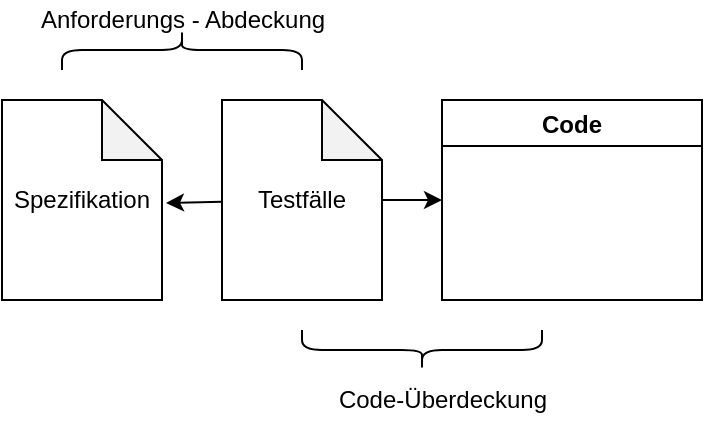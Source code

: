 <mxfile>
    <diagram id="4foMlmh3nkvHZc6sXTb0" name="Seite-1">
        <mxGraphModel dx="564" dy="545" grid="1" gridSize="10" guides="1" tooltips="1" connect="1" arrows="1" fold="1" page="1" pageScale="1" pageWidth="827" pageHeight="1169" math="0" shadow="0">
            <root>
                <mxCell id="0"/>
                <mxCell id="1" parent="0"/>
                <mxCell id="2" value="" style="shape=note;whiteSpace=wrap;html=1;backgroundOutline=1;darkOpacity=0.05;" vertex="1" parent="1">
                    <mxGeometry x="80" y="130" width="80" height="100" as="geometry"/>
                </mxCell>
                <mxCell id="3" value="Spezifikation" style="text;html=1;strokeColor=none;fillColor=none;align=center;verticalAlign=middle;whiteSpace=wrap;rounded=0;" vertex="1" parent="1">
                    <mxGeometry x="90" y="165" width="60" height="30" as="geometry"/>
                </mxCell>
                <mxCell id="6" style="edgeStyle=none;html=1;entryX=1.025;entryY=0.515;entryDx=0;entryDy=0;entryPerimeter=0;" edge="1" parent="1" source="4" target="2">
                    <mxGeometry relative="1" as="geometry"/>
                </mxCell>
                <mxCell id="7" style="edgeStyle=none;html=1;entryX=0;entryY=0.5;entryDx=0;entryDy=0;" edge="1" parent="1" source="4" target="5">
                    <mxGeometry relative="1" as="geometry"/>
                </mxCell>
                <mxCell id="4" value="Testfälle" style="shape=note;whiteSpace=wrap;html=1;backgroundOutline=1;darkOpacity=0.05;" vertex="1" parent="1">
                    <mxGeometry x="190" y="130" width="80" height="100" as="geometry"/>
                </mxCell>
                <mxCell id="5" value="Code" style="swimlane;" vertex="1" parent="1">
                    <mxGeometry x="300" y="130" width="130" height="100" as="geometry"/>
                </mxCell>
                <mxCell id="8" value="" style="shape=curlyBracket;whiteSpace=wrap;html=1;rounded=1;flipH=1;rotation=90;" vertex="1" parent="1">
                    <mxGeometry x="280" y="195" width="20" height="120" as="geometry"/>
                </mxCell>
                <mxCell id="9" value="Code-Überdeckung" style="text;html=1;align=center;verticalAlign=middle;resizable=0;points=[];autosize=1;strokeColor=none;fillColor=none;" vertex="1" parent="1">
                    <mxGeometry x="240" y="270" width="120" height="20" as="geometry"/>
                </mxCell>
                <mxCell id="10" value="" style="shape=curlyBracket;whiteSpace=wrap;html=1;rounded=1;flipH=1;rotation=-90;" vertex="1" parent="1">
                    <mxGeometry x="160" y="45" width="20" height="120" as="geometry"/>
                </mxCell>
                <mxCell id="11" value="Anforderungs - Abdeckung" style="text;html=1;align=center;verticalAlign=middle;resizable=0;points=[];autosize=1;strokeColor=none;fillColor=none;" vertex="1" parent="1">
                    <mxGeometry x="90" y="80" width="160" height="20" as="geometry"/>
                </mxCell>
            </root>
        </mxGraphModel>
    </diagram>
</mxfile>